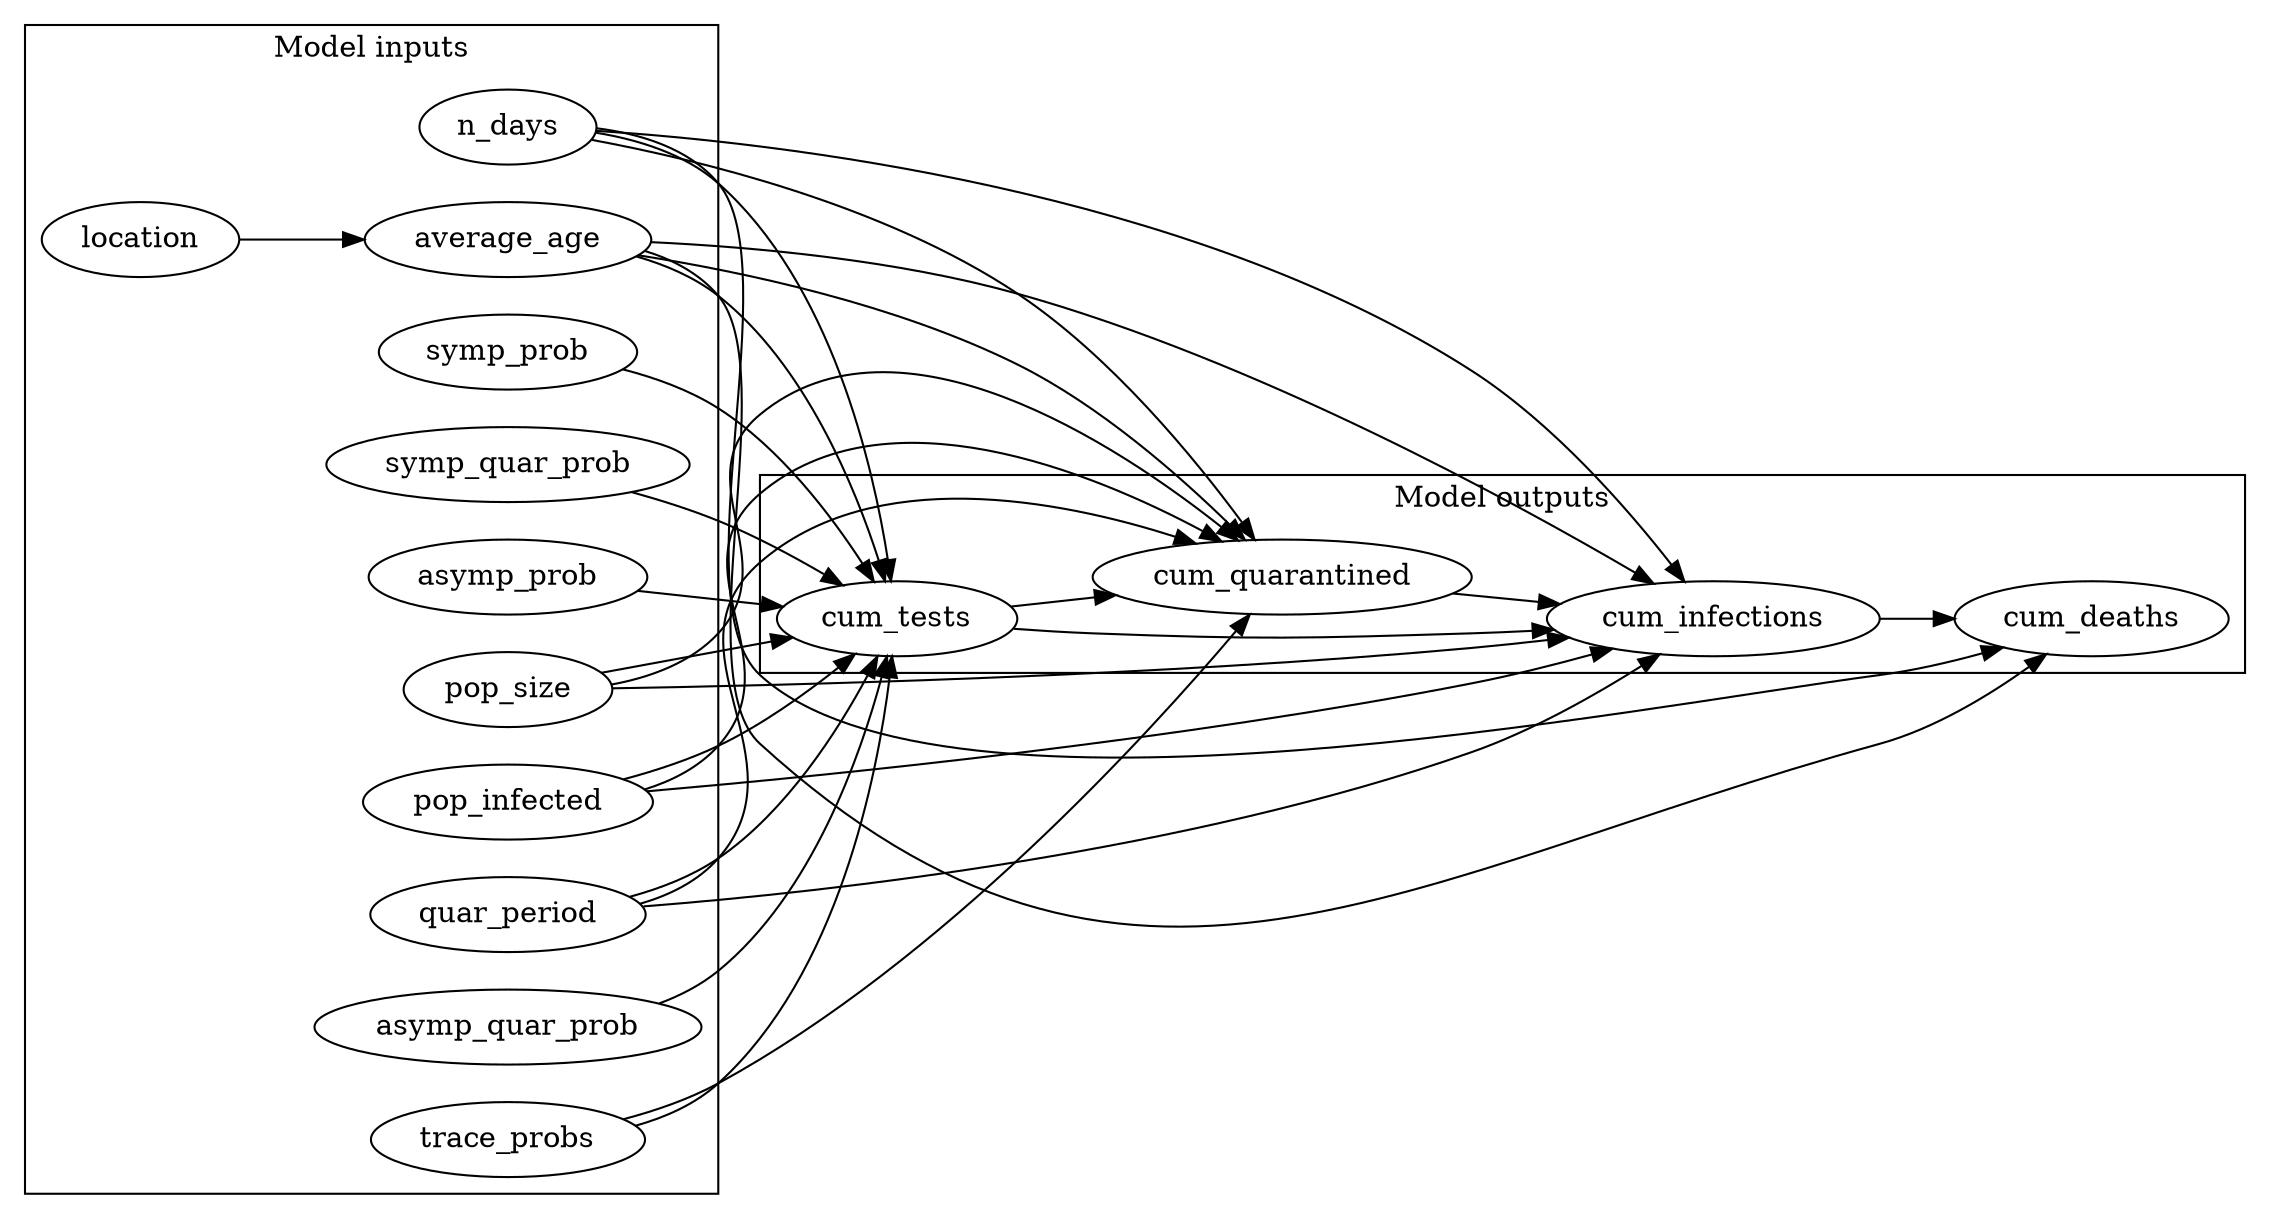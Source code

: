 digraph "" {
	graph [newrank=True,
		rankdir=LR
	];
	subgraph cluster_outputs {
		graph [label="Model outputs"];
		cum_deaths;
		cum_quarantined;
		cum_infections;
		cum_tests;
	}
	subgraph cluster_inputs {
		graph [label="Model inputs"];
		symp_prob;
		trace_probs;
		symp_quar_prob;
		location;
		asymp_quar_prob;
		pop_size;
		pop_infected;
		quar_period;
		n_days;
		asymp_prob;
		average_age;
	}
	symp_prob -> cum_tests;
	trace_probs -> cum_quarantined;
	trace_probs -> cum_tests;
	symp_quar_prob -> cum_tests;
	location -> average_age;
	asymp_quar_prob -> cum_tests;
	pop_size -> cum_quarantined;
	pop_size -> cum_infections;
	pop_size -> cum_tests;
	pop_infected -> cum_quarantined;
	pop_infected -> cum_infections;
	pop_infected -> cum_tests;
	quar_period -> cum_quarantined;
	quar_period -> cum_infections;
	quar_period -> cum_tests;
	n_days -> cum_deaths;
	n_days -> cum_quarantined;
	n_days -> cum_infections;
	n_days -> cum_tests;
	asymp_prob -> cum_tests;
	average_age -> cum_deaths;
	average_age -> cum_quarantined;
	average_age -> cum_infections;
	average_age -> cum_tests;
	cum_quarantined -> cum_infections;
	cum_infections -> cum_deaths;
	cum_tests -> cum_quarantined;
	cum_tests -> cum_infections;
}
